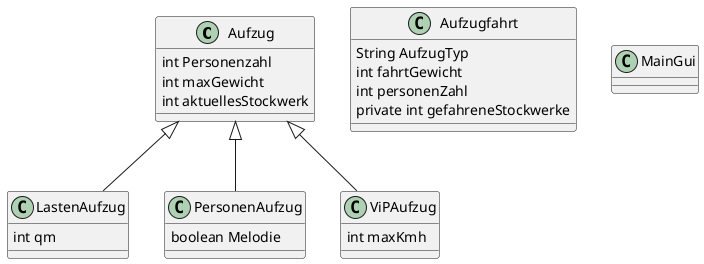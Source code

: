 @startuml
'https://plantuml.com/class-diagram

class Aufzug
class Aufzugfahrt
class LastenAufzug
class MainGui
class PersonenAufzug
class ViPAufzug

Aufzug <|-- LastenAufzug
Aufzug <|-- PersonenAufzug
Aufzug <|-- ViPAufzug

Aufzug : int Personenzahl
Aufzug : int maxGewicht
Aufzug : int aktuellesStockwerk

LastenAufzug : int qm

PersonenAufzug : boolean Melodie

ViPAufzug : int maxKmh

Aufzugfahrt : String AufzugTyp
Aufzugfahrt : int fahrtGewicht
Aufzugfahrt : int personenZahl
Aufzugfahrt : private int gefahreneStockwerke

@enduml